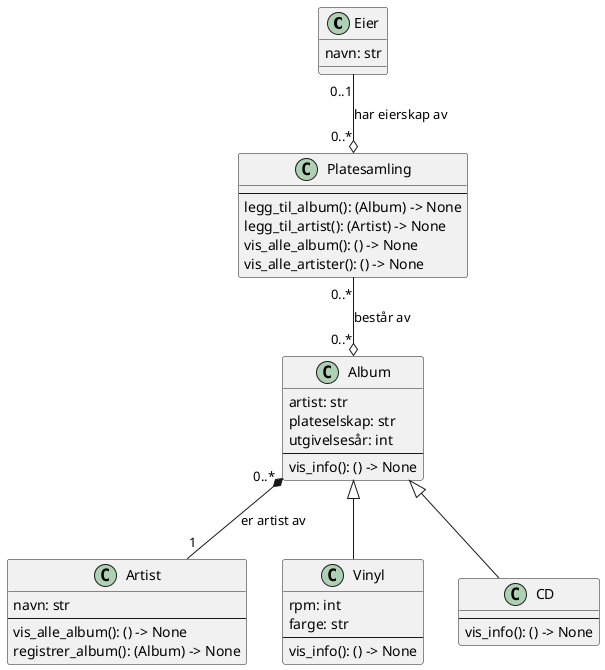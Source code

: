 @startuml

class Eier {
    navn: str
}

class Platesamling {
    --
    legg_til_album(): (Album) -> None
    legg_til_artist(): (Artist) -> None
    vis_alle_album(): () -> None
    vis_alle_artister(): () -> None
}

class Artist {
    navn: str
    --
    vis_alle_album(): () -> None
    registrer_album(): (Album) -> None
}

class Album {
    artist: str
    plateselskap: str
    utgivelsesår: int
    --
    vis_info(): () -> None
}

class Vinyl extends Album {
    rpm: int
    farge: str
    --
    vis_info(): () -> None
}

class CD extends Album {
    --
    vis_info(): () -> None
}

Eier "0..1" --o "0..*" Platesamling : har eierskap av
Platesamling "0..*" --o "0..*" Album : "består av"

Album "0..*" *-- "1" Artist : er artist av
@enduml